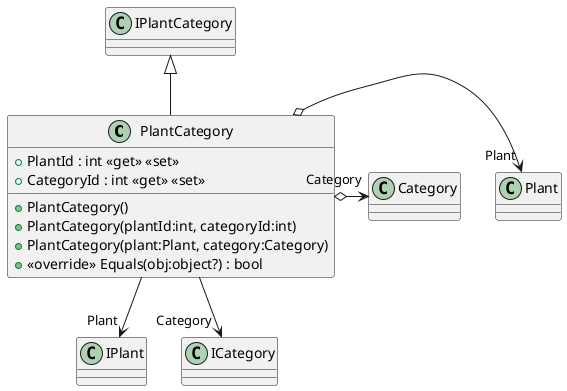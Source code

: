@startuml
class PlantCategory {
    + PlantId : int <<get>> <<set>>
    + CategoryId : int <<get>> <<set>>
    + PlantCategory()
    + PlantCategory(plantId:int, categoryId:int)
    + PlantCategory(plant:Plant, category:Category)
    + <<override>> Equals(obj:object?) : bool
}
IPlantCategory <|-- PlantCategory
PlantCategory o-> "Plant" Plant
PlantCategory o-> "Category" Category
PlantCategory --> "Plant" IPlant
PlantCategory --> "Category" ICategory
@enduml
